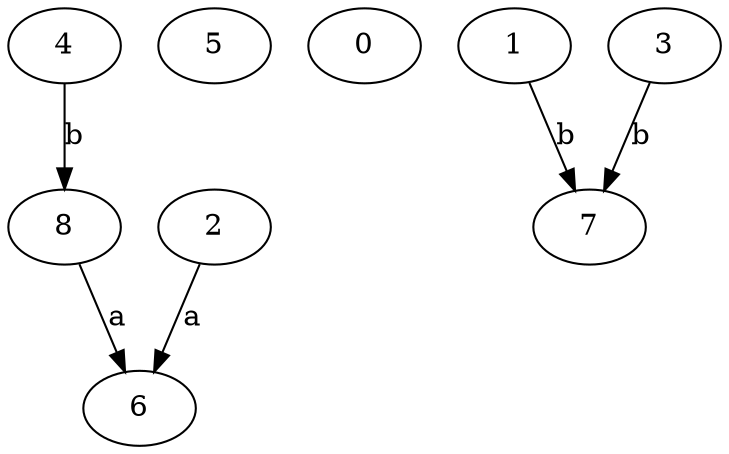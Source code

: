 strict digraph  {
4;
5;
0;
6;
7;
8;
1;
2;
3;
4 -> 8  [label=b];
8 -> 6  [label=a];
1 -> 7  [label=b];
2 -> 6  [label=a];
3 -> 7  [label=b];
}
